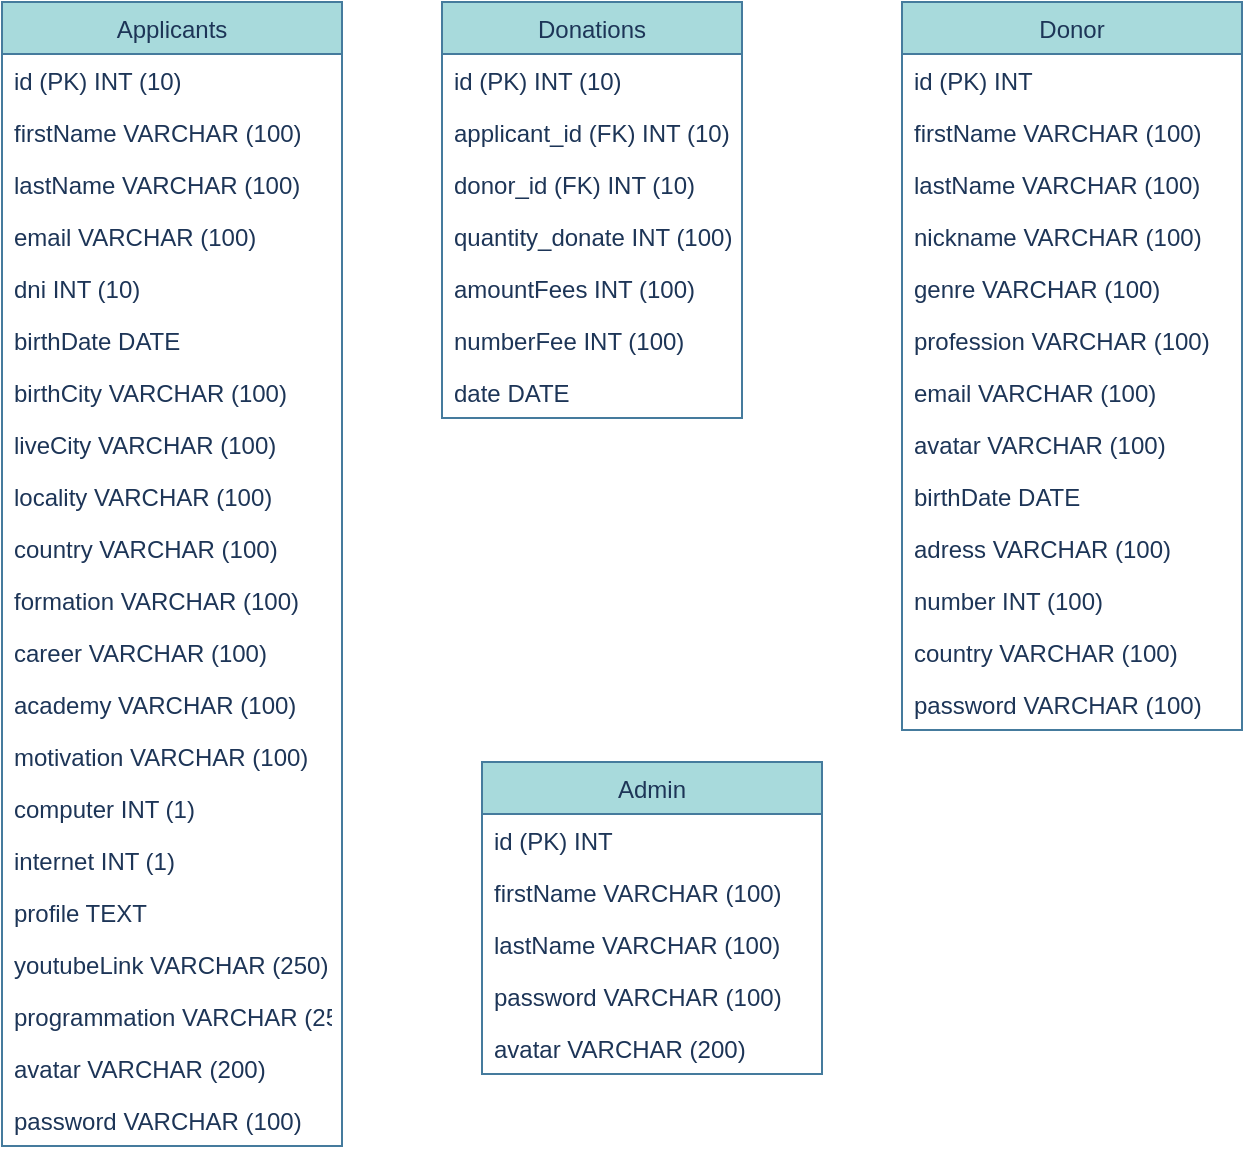 <mxfile>
    <diagram id="H1K3KhCGE_FIOdN-f9Ow" name="Page-1">
        <mxGraphModel dx="1209" dy="1452" grid="1" gridSize="10" guides="1" tooltips="1" connect="1" arrows="1" fold="1" page="1" pageScale="1" pageWidth="827" pageHeight="1169" background="#ffffff" math="0" shadow="0">
            <root>
                <mxCell id="0"/>
                <mxCell id="1" parent="0"/>
                <mxCell id="36" value="Applicants" style="swimlane;fontStyle=0;childLayout=stackLayout;horizontal=1;startSize=26;horizontalStack=0;resizeParent=1;resizeParentMax=0;resizeLast=0;collapsible=1;marginBottom=0;fillColor=#A8DADC;strokeColor=#457B9D;fontColor=#1D3557;" vertex="1" parent="1">
                    <mxGeometry x="-760" y="-1120" width="170" height="572" as="geometry"/>
                </mxCell>
                <mxCell id="37" value="id (PK) INT (10)" style="text;strokeColor=none;fillColor=none;align=left;verticalAlign=top;spacingLeft=4;spacingRight=4;overflow=hidden;rotatable=0;points=[[0,0.5],[1,0.5]];portConstraint=eastwest;fontColor=#1D3557;" vertex="1" parent="36">
                    <mxGeometry y="26" width="170" height="26" as="geometry"/>
                </mxCell>
                <mxCell id="38" value="firstName VARCHAR (100)" style="text;strokeColor=none;fillColor=none;align=left;verticalAlign=top;spacingLeft=4;spacingRight=4;overflow=hidden;rotatable=0;points=[[0,0.5],[1,0.5]];portConstraint=eastwest;fontColor=#1D3557;" vertex="1" parent="36">
                    <mxGeometry y="52" width="170" height="26" as="geometry"/>
                </mxCell>
                <mxCell id="68" value="lastName VARCHAR (100)" style="text;strokeColor=none;fillColor=none;align=left;verticalAlign=top;spacingLeft=4;spacingRight=4;overflow=hidden;rotatable=0;points=[[0,0.5],[1,0.5]];portConstraint=eastwest;fontColor=#1D3557;" vertex="1" parent="36">
                    <mxGeometry y="78" width="170" height="26" as="geometry"/>
                </mxCell>
                <mxCell id="69" value="email VARCHAR (100)" style="text;strokeColor=none;fillColor=none;align=left;verticalAlign=top;spacingLeft=4;spacingRight=4;overflow=hidden;rotatable=0;points=[[0,0.5],[1,0.5]];portConstraint=eastwest;fontColor=#1D3557;" vertex="1" parent="36">
                    <mxGeometry y="104" width="170" height="26" as="geometry"/>
                </mxCell>
                <mxCell id="70" value="dni INT (10)    " style="text;strokeColor=none;fillColor=none;align=left;verticalAlign=top;spacingLeft=4;spacingRight=4;overflow=hidden;rotatable=0;points=[[0,0.5],[1,0.5]];portConstraint=eastwest;fontColor=#1D3557;" vertex="1" parent="36">
                    <mxGeometry y="130" width="170" height="26" as="geometry"/>
                </mxCell>
                <mxCell id="71" value="birthDate DATE    " style="text;strokeColor=none;fillColor=none;align=left;verticalAlign=top;spacingLeft=4;spacingRight=4;overflow=hidden;rotatable=0;points=[[0,0.5],[1,0.5]];portConstraint=eastwest;fontColor=#1D3557;" vertex="1" parent="36">
                    <mxGeometry y="156" width="170" height="26" as="geometry"/>
                </mxCell>
                <mxCell id="72" value="birthCity VARCHAR (100)    " style="text;strokeColor=none;fillColor=none;align=left;verticalAlign=top;spacingLeft=4;spacingRight=4;overflow=hidden;rotatable=0;points=[[0,0.5],[1,0.5]];portConstraint=eastwest;fontColor=#1D3557;" vertex="1" parent="36">
                    <mxGeometry y="182" width="170" height="26" as="geometry"/>
                </mxCell>
                <mxCell id="73" value="liveCity VARCHAR (100)    " style="text;strokeColor=none;fillColor=none;align=left;verticalAlign=top;spacingLeft=4;spacingRight=4;overflow=hidden;rotatable=0;points=[[0,0.5],[1,0.5]];portConstraint=eastwest;fontColor=#1D3557;" vertex="1" parent="36">
                    <mxGeometry y="208" width="170" height="26" as="geometry"/>
                </mxCell>
                <mxCell id="74" value="locality VARCHAR (100)    " style="text;strokeColor=none;fillColor=none;align=left;verticalAlign=top;spacingLeft=4;spacingRight=4;overflow=hidden;rotatable=0;points=[[0,0.5],[1,0.5]];portConstraint=eastwest;fontColor=#1D3557;" vertex="1" parent="36">
                    <mxGeometry y="234" width="170" height="26" as="geometry"/>
                </mxCell>
                <mxCell id="75" value="country VARCHAR (100)    " style="text;strokeColor=none;fillColor=none;align=left;verticalAlign=top;spacingLeft=4;spacingRight=4;overflow=hidden;rotatable=0;points=[[0,0.5],[1,0.5]];portConstraint=eastwest;fontColor=#1D3557;" vertex="1" parent="36">
                    <mxGeometry y="260" width="170" height="26" as="geometry"/>
                </mxCell>
                <mxCell id="76" value="formation VARCHAR (100)    " style="text;strokeColor=none;fillColor=none;align=left;verticalAlign=top;spacingLeft=4;spacingRight=4;overflow=hidden;rotatable=0;points=[[0,0.5],[1,0.5]];portConstraint=eastwest;fontColor=#1D3557;" vertex="1" parent="36">
                    <mxGeometry y="286" width="170" height="26" as="geometry"/>
                </mxCell>
                <mxCell id="77" value="career VARCHAR (100)    " style="text;strokeColor=none;fillColor=none;align=left;verticalAlign=top;spacingLeft=4;spacingRight=4;overflow=hidden;rotatable=0;points=[[0,0.5],[1,0.5]];portConstraint=eastwest;fontColor=#1D3557;" vertex="1" parent="36">
                    <mxGeometry y="312" width="170" height="26" as="geometry"/>
                </mxCell>
                <mxCell id="78" value="academy VARCHAR (100)    " style="text;strokeColor=none;fillColor=none;align=left;verticalAlign=top;spacingLeft=4;spacingRight=4;overflow=hidden;rotatable=0;points=[[0,0.5],[1,0.5]];portConstraint=eastwest;fontColor=#1D3557;" vertex="1" parent="36">
                    <mxGeometry y="338" width="170" height="26" as="geometry"/>
                </mxCell>
                <mxCell id="79" value="motivation VARCHAR (100)    " style="text;strokeColor=none;fillColor=none;align=left;verticalAlign=top;spacingLeft=4;spacingRight=4;overflow=hidden;rotatable=0;points=[[0,0.5],[1,0.5]];portConstraint=eastwest;fontColor=#1D3557;" vertex="1" parent="36">
                    <mxGeometry y="364" width="170" height="26" as="geometry"/>
                </mxCell>
                <mxCell id="80" value="computer INT (1)    " style="text;strokeColor=none;fillColor=none;align=left;verticalAlign=top;spacingLeft=4;spacingRight=4;overflow=hidden;rotatable=0;points=[[0,0.5],[1,0.5]];portConstraint=eastwest;fontColor=#1D3557;" vertex="1" parent="36">
                    <mxGeometry y="390" width="170" height="26" as="geometry"/>
                </mxCell>
                <mxCell id="81" value="internet INT (1)    " style="text;strokeColor=none;fillColor=none;align=left;verticalAlign=top;spacingLeft=4;spacingRight=4;overflow=hidden;rotatable=0;points=[[0,0.5],[1,0.5]];portConstraint=eastwest;fontColor=#1D3557;" vertex="1" parent="36">
                    <mxGeometry y="416" width="170" height="26" as="geometry"/>
                </mxCell>
                <mxCell id="82" value="profile TEXT    " style="text;strokeColor=none;fillColor=none;align=left;verticalAlign=top;spacingLeft=4;spacingRight=4;overflow=hidden;rotatable=0;points=[[0,0.5],[1,0.5]];portConstraint=eastwest;fontColor=#1D3557;" vertex="1" parent="36">
                    <mxGeometry y="442" width="170" height="26" as="geometry"/>
                </mxCell>
                <mxCell id="83" value="youtubeLink VARCHAR (250)    " style="text;strokeColor=none;fillColor=none;align=left;verticalAlign=top;spacingLeft=4;spacingRight=4;overflow=hidden;rotatable=0;points=[[0,0.5],[1,0.5]];portConstraint=eastwest;fontColor=#1D3557;" vertex="1" parent="36">
                    <mxGeometry y="468" width="170" height="26" as="geometry"/>
                </mxCell>
                <mxCell id="95" value="programmation VARCHAR (250)    " style="text;strokeColor=none;fillColor=none;align=left;verticalAlign=top;spacingLeft=4;spacingRight=4;overflow=hidden;rotatable=0;points=[[0,0.5],[1,0.5]];portConstraint=eastwest;fontColor=#1D3557;" vertex="1" parent="36">
                    <mxGeometry y="494" width="170" height="26" as="geometry"/>
                </mxCell>
                <mxCell id="99" value="avatar VARCHAR (200)" style="text;strokeColor=none;fillColor=none;align=left;verticalAlign=top;spacingLeft=4;spacingRight=4;overflow=hidden;rotatable=0;points=[[0,0.5],[1,0.5]];portConstraint=eastwest;fontColor=#1D3557;" vertex="1" parent="36">
                    <mxGeometry y="520" width="170" height="26" as="geometry"/>
                </mxCell>
                <mxCell id="96" value="password VARCHAR (100)" style="text;strokeColor=none;fillColor=none;align=left;verticalAlign=top;spacingLeft=4;spacingRight=4;overflow=hidden;rotatable=0;points=[[0,0.5],[1,0.5]];portConstraint=eastwest;fontColor=#1D3557;" vertex="1" parent="36">
                    <mxGeometry y="546" width="170" height="26" as="geometry"/>
                </mxCell>
                <mxCell id="44" value="Donor" style="swimlane;fontStyle=0;childLayout=stackLayout;horizontal=1;startSize=26;horizontalStack=0;resizeParent=1;resizeParentMax=0;resizeLast=0;collapsible=1;marginBottom=0;fillColor=#A8DADC;strokeColor=#457B9D;fontColor=#1D3557;" vertex="1" parent="1">
                    <mxGeometry x="-310" y="-1120" width="170" height="364" as="geometry"/>
                </mxCell>
                <mxCell id="45" value="id (PK) INT" style="text;strokeColor=none;fillColor=none;align=left;verticalAlign=top;spacingLeft=4;spacingRight=4;overflow=hidden;rotatable=0;points=[[0,0.5],[1,0.5]];portConstraint=eastwest;fontColor=#1D3557;" vertex="1" parent="44">
                    <mxGeometry y="26" width="170" height="26" as="geometry"/>
                </mxCell>
                <mxCell id="46" value="firstName VARCHAR (100)" style="text;strokeColor=none;fillColor=none;align=left;verticalAlign=top;spacingLeft=4;spacingRight=4;overflow=hidden;rotatable=0;points=[[0,0.5],[1,0.5]];portConstraint=eastwest;fontColor=#1D3557;" vertex="1" parent="44">
                    <mxGeometry y="52" width="170" height="26" as="geometry"/>
                </mxCell>
                <mxCell id="84" value="lastName VARCHAR (100)" style="text;strokeColor=none;fillColor=none;align=left;verticalAlign=top;spacingLeft=4;spacingRight=4;overflow=hidden;rotatable=0;points=[[0,0.5],[1,0.5]];portConstraint=eastwest;fontColor=#1D3557;" vertex="1" parent="44">
                    <mxGeometry y="78" width="170" height="26" as="geometry"/>
                </mxCell>
                <mxCell id="85" value="nickname VARCHAR (100)" style="text;strokeColor=none;fillColor=none;align=left;verticalAlign=top;spacingLeft=4;spacingRight=4;overflow=hidden;rotatable=0;points=[[0,0.5],[1,0.5]];portConstraint=eastwest;fontColor=#1D3557;" vertex="1" parent="44">
                    <mxGeometry y="104" width="170" height="26" as="geometry"/>
                </mxCell>
                <mxCell id="86" value="genre VARCHAR (100)" style="text;strokeColor=none;fillColor=none;align=left;verticalAlign=top;spacingLeft=4;spacingRight=4;overflow=hidden;rotatable=0;points=[[0,0.5],[1,0.5]];portConstraint=eastwest;fontColor=#1D3557;" vertex="1" parent="44">
                    <mxGeometry y="130" width="170" height="26" as="geometry"/>
                </mxCell>
                <mxCell id="87" value="profession VARCHAR (100)" style="text;strokeColor=none;fillColor=none;align=left;verticalAlign=top;spacingLeft=4;spacingRight=4;overflow=hidden;rotatable=0;points=[[0,0.5],[1,0.5]];portConstraint=eastwest;fontColor=#1D3557;" vertex="1" parent="44">
                    <mxGeometry y="156" width="170" height="26" as="geometry"/>
                </mxCell>
                <mxCell id="88" value="email VARCHAR (100)" style="text;strokeColor=none;fillColor=none;align=left;verticalAlign=top;spacingLeft=4;spacingRight=4;overflow=hidden;rotatable=0;points=[[0,0.5],[1,0.5]];portConstraint=eastwest;fontColor=#1D3557;" vertex="1" parent="44">
                    <mxGeometry y="182" width="170" height="26" as="geometry"/>
                </mxCell>
                <mxCell id="89" value="avatar VARCHAR (100)" style="text;strokeColor=none;fillColor=none;align=left;verticalAlign=top;spacingLeft=4;spacingRight=4;overflow=hidden;rotatable=0;points=[[0,0.5],[1,0.5]];portConstraint=eastwest;fontColor=#1D3557;" vertex="1" parent="44">
                    <mxGeometry y="208" width="170" height="26" as="geometry"/>
                </mxCell>
                <mxCell id="90" value="birthDate DATE    " style="text;strokeColor=none;fillColor=none;align=left;verticalAlign=top;spacingLeft=4;spacingRight=4;overflow=hidden;rotatable=0;points=[[0,0.5],[1,0.5]];portConstraint=eastwest;fontColor=#1D3557;" vertex="1" parent="44">
                    <mxGeometry y="234" width="170" height="26" as="geometry"/>
                </mxCell>
                <mxCell id="91" value="adress VARCHAR (100)" style="text;strokeColor=none;fillColor=none;align=left;verticalAlign=top;spacingLeft=4;spacingRight=4;overflow=hidden;rotatable=0;points=[[0,0.5],[1,0.5]];portConstraint=eastwest;fontColor=#1D3557;" vertex="1" parent="44">
                    <mxGeometry y="260" width="170" height="26" as="geometry"/>
                </mxCell>
                <mxCell id="92" value="number INT (100)" style="text;strokeColor=none;fillColor=none;align=left;verticalAlign=top;spacingLeft=4;spacingRight=4;overflow=hidden;rotatable=0;points=[[0,0.5],[1,0.5]];portConstraint=eastwest;fontColor=#1D3557;" vertex="1" parent="44">
                    <mxGeometry y="286" width="170" height="26" as="geometry"/>
                </mxCell>
                <mxCell id="93" value="country VARCHAR (100)" style="text;strokeColor=none;fillColor=none;align=left;verticalAlign=top;spacingLeft=4;spacingRight=4;overflow=hidden;rotatable=0;points=[[0,0.5],[1,0.5]];portConstraint=eastwest;fontColor=#1D3557;" vertex="1" parent="44">
                    <mxGeometry y="312" width="170" height="26" as="geometry"/>
                </mxCell>
                <mxCell id="94" value="password VARCHAR (100)" style="text;strokeColor=none;fillColor=none;align=left;verticalAlign=top;spacingLeft=4;spacingRight=4;overflow=hidden;rotatable=0;points=[[0,0.5],[1,0.5]];portConstraint=eastwest;fontColor=#1D3557;" vertex="1" parent="44">
                    <mxGeometry y="338" width="170" height="26" as="geometry"/>
                </mxCell>
                <mxCell id="52" value="Admin" style="swimlane;fontStyle=0;childLayout=stackLayout;horizontal=1;startSize=26;horizontalStack=0;resizeParent=1;resizeParentMax=0;resizeLast=0;collapsible=1;marginBottom=0;fillColor=#A8DADC;strokeColor=#457B9D;fontColor=#1D3557;" vertex="1" parent="1">
                    <mxGeometry x="-520" y="-740" width="170" height="156" as="geometry"/>
                </mxCell>
                <mxCell id="53" value="id (PK) INT" style="text;strokeColor=none;fillColor=none;align=left;verticalAlign=top;spacingLeft=4;spacingRight=4;overflow=hidden;rotatable=0;points=[[0,0.5],[1,0.5]];portConstraint=eastwest;fontColor=#1D3557;" vertex="1" parent="52">
                    <mxGeometry y="26" width="170" height="26" as="geometry"/>
                </mxCell>
                <mxCell id="54" value="firstName VARCHAR (100)" style="text;strokeColor=none;fillColor=none;align=left;verticalAlign=top;spacingLeft=4;spacingRight=4;overflow=hidden;rotatable=0;points=[[0,0.5],[1,0.5]];portConstraint=eastwest;fontColor=#1D3557;" vertex="1" parent="52">
                    <mxGeometry y="52" width="170" height="26" as="geometry"/>
                </mxCell>
                <mxCell id="55" value="lastName VARCHAR (100)" style="text;strokeColor=none;fillColor=none;align=left;verticalAlign=top;spacingLeft=4;spacingRight=4;overflow=hidden;rotatable=0;points=[[0,0.5],[1,0.5]];portConstraint=eastwest;fontColor=#1D3557;" vertex="1" parent="52">
                    <mxGeometry y="78" width="170" height="26" as="geometry"/>
                </mxCell>
                <mxCell id="97" value="password VARCHAR (100)" style="text;strokeColor=none;fillColor=none;align=left;verticalAlign=top;spacingLeft=4;spacingRight=4;overflow=hidden;rotatable=0;points=[[0,0.5],[1,0.5]];portConstraint=eastwest;fontColor=#1D3557;" vertex="1" parent="52">
                    <mxGeometry y="104" width="170" height="26" as="geometry"/>
                </mxCell>
                <mxCell id="98" value="avatar VARCHAR (200)" style="text;strokeColor=none;fillColor=none;align=left;verticalAlign=top;spacingLeft=4;spacingRight=4;overflow=hidden;rotatable=0;points=[[0,0.5],[1,0.5]];portConstraint=eastwest;fontColor=#1D3557;" vertex="1" parent="52">
                    <mxGeometry y="130" width="170" height="26" as="geometry"/>
                </mxCell>
                <mxCell id="60" value="Donations" style="swimlane;fontStyle=0;childLayout=stackLayout;horizontal=1;startSize=26;horizontalStack=0;resizeParent=1;resizeParentMax=0;resizeLast=0;collapsible=1;marginBottom=0;fillColor=#A8DADC;strokeColor=#457B9D;fontColor=#1D3557;" vertex="1" parent="1">
                    <mxGeometry x="-540" y="-1120" width="150" height="208" as="geometry"/>
                </mxCell>
                <mxCell id="61" value="id (PK) INT (10)" style="text;strokeColor=none;fillColor=none;align=left;verticalAlign=top;spacingLeft=4;spacingRight=4;overflow=hidden;rotatable=0;points=[[0,0.5],[1,0.5]];portConstraint=eastwest;fontColor=#1D3557;" vertex="1" parent="60">
                    <mxGeometry y="26" width="150" height="26" as="geometry"/>
                </mxCell>
                <mxCell id="62" value="applicant_id (FK) INT (10)" style="text;strokeColor=none;fillColor=none;align=left;verticalAlign=top;spacingLeft=4;spacingRight=4;overflow=hidden;rotatable=0;points=[[0,0.5],[1,0.5]];portConstraint=eastwest;fontColor=#1D3557;" vertex="1" parent="60">
                    <mxGeometry y="52" width="150" height="26" as="geometry"/>
                </mxCell>
                <mxCell id="100" value="donor_id (FK) INT (10)" style="text;strokeColor=none;fillColor=none;align=left;verticalAlign=top;spacingLeft=4;spacingRight=4;overflow=hidden;rotatable=0;points=[[0,0.5],[1,0.5]];portConstraint=eastwest;fontColor=#1D3557;" vertex="1" parent="60">
                    <mxGeometry y="78" width="150" height="26" as="geometry"/>
                </mxCell>
                <mxCell id="101" value="quantity_donate INT (100)" style="text;strokeColor=none;fillColor=none;align=left;verticalAlign=top;spacingLeft=4;spacingRight=4;overflow=hidden;rotatable=0;points=[[0,0.5],[1,0.5]];portConstraint=eastwest;fontColor=#1D3557;" vertex="1" parent="60">
                    <mxGeometry y="104" width="150" height="26" as="geometry"/>
                </mxCell>
                <mxCell id="102" value="amountFees INT (100)" style="text;strokeColor=none;fillColor=none;align=left;verticalAlign=top;spacingLeft=4;spacingRight=4;overflow=hidden;rotatable=0;points=[[0,0.5],[1,0.5]];portConstraint=eastwest;fontColor=#1D3557;" vertex="1" parent="60">
                    <mxGeometry y="130" width="150" height="26" as="geometry"/>
                </mxCell>
                <mxCell id="103" value="numberFee INT (100)" style="text;strokeColor=none;fillColor=none;align=left;verticalAlign=top;spacingLeft=4;spacingRight=4;overflow=hidden;rotatable=0;points=[[0,0.5],[1,0.5]];portConstraint=eastwest;fontColor=#1D3557;" vertex="1" parent="60">
                    <mxGeometry y="156" width="150" height="26" as="geometry"/>
                </mxCell>
                <mxCell id="104" value="date DATE" style="text;strokeColor=none;fillColor=none;align=left;verticalAlign=top;spacingLeft=4;spacingRight=4;overflow=hidden;rotatable=0;points=[[0,0.5],[1,0.5]];portConstraint=eastwest;fontColor=#1D3557;" vertex="1" parent="60">
                    <mxGeometry y="182" width="150" height="26" as="geometry"/>
                </mxCell>
            </root>
        </mxGraphModel>
    </diagram>
</mxfile>